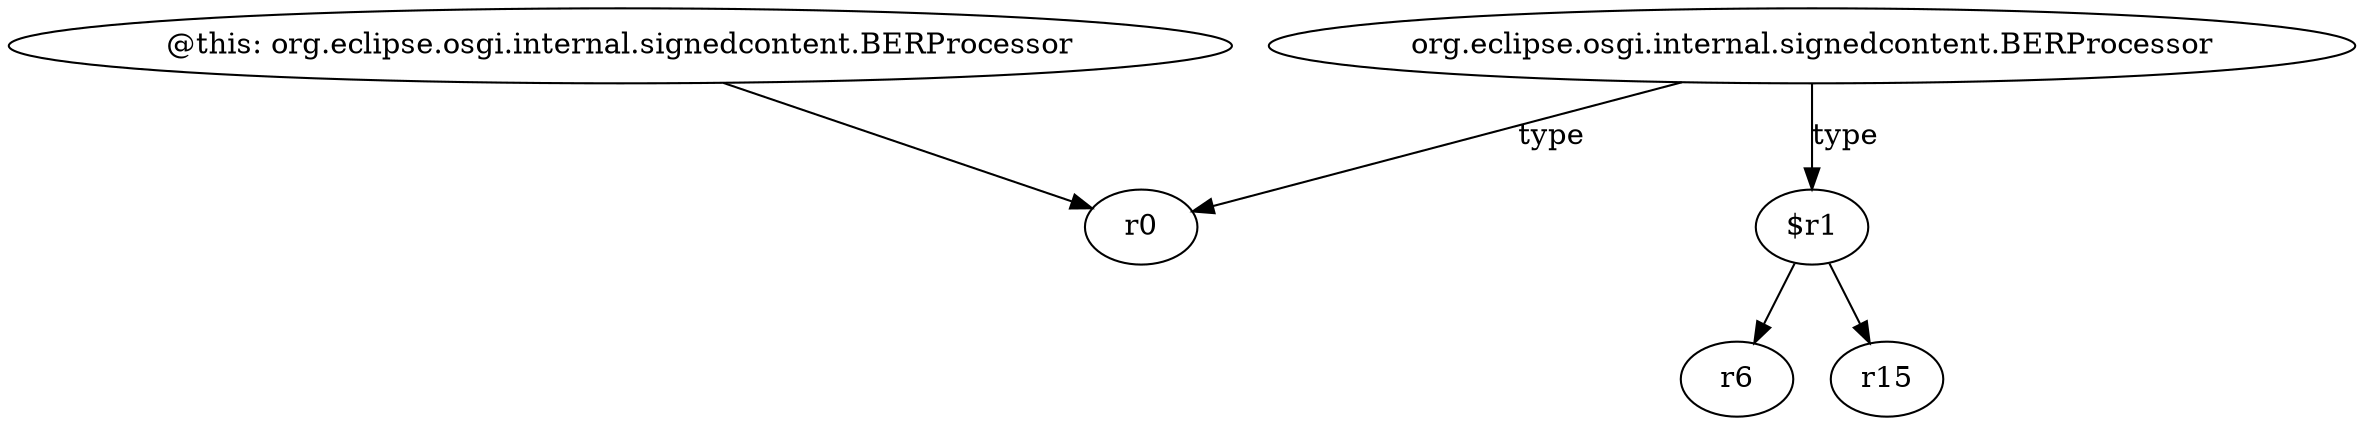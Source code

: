 digraph g {
0[label="@this: org.eclipse.osgi.internal.signedcontent.BERProcessor"]
1[label="r0"]
0->1[label=""]
2[label="org.eclipse.osgi.internal.signedcontent.BERProcessor"]
3[label="$r1"]
2->3[label="type"]
2->1[label="type"]
4[label="r6"]
3->4[label=""]
5[label="r15"]
3->5[label=""]
}